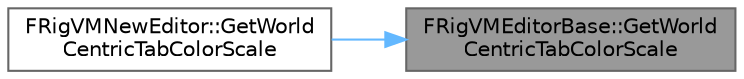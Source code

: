 digraph "FRigVMEditorBase::GetWorldCentricTabColorScale"
{
 // INTERACTIVE_SVG=YES
 // LATEX_PDF_SIZE
  bgcolor="transparent";
  edge [fontname=Helvetica,fontsize=10,labelfontname=Helvetica,labelfontsize=10];
  node [fontname=Helvetica,fontsize=10,shape=box,height=0.2,width=0.4];
  rankdir="RL";
  Node1 [id="Node000001",label="FRigVMEditorBase::GetWorld\lCentricTabColorScale",height=0.2,width=0.4,color="gray40", fillcolor="grey60", style="filled", fontcolor="black",tooltip=" "];
  Node1 -> Node2 [id="edge1_Node000001_Node000002",dir="back",color="steelblue1",style="solid",tooltip=" "];
  Node2 [id="Node000002",label="FRigVMNewEditor::GetWorld\lCentricTabColorScale",height=0.2,width=0.4,color="grey40", fillcolor="white", style="filled",URL="$d0/d32/classFRigVMNewEditor.html#a7f48cb45522d4ef5928c4c93c756e381",tooltip=" "];
}
